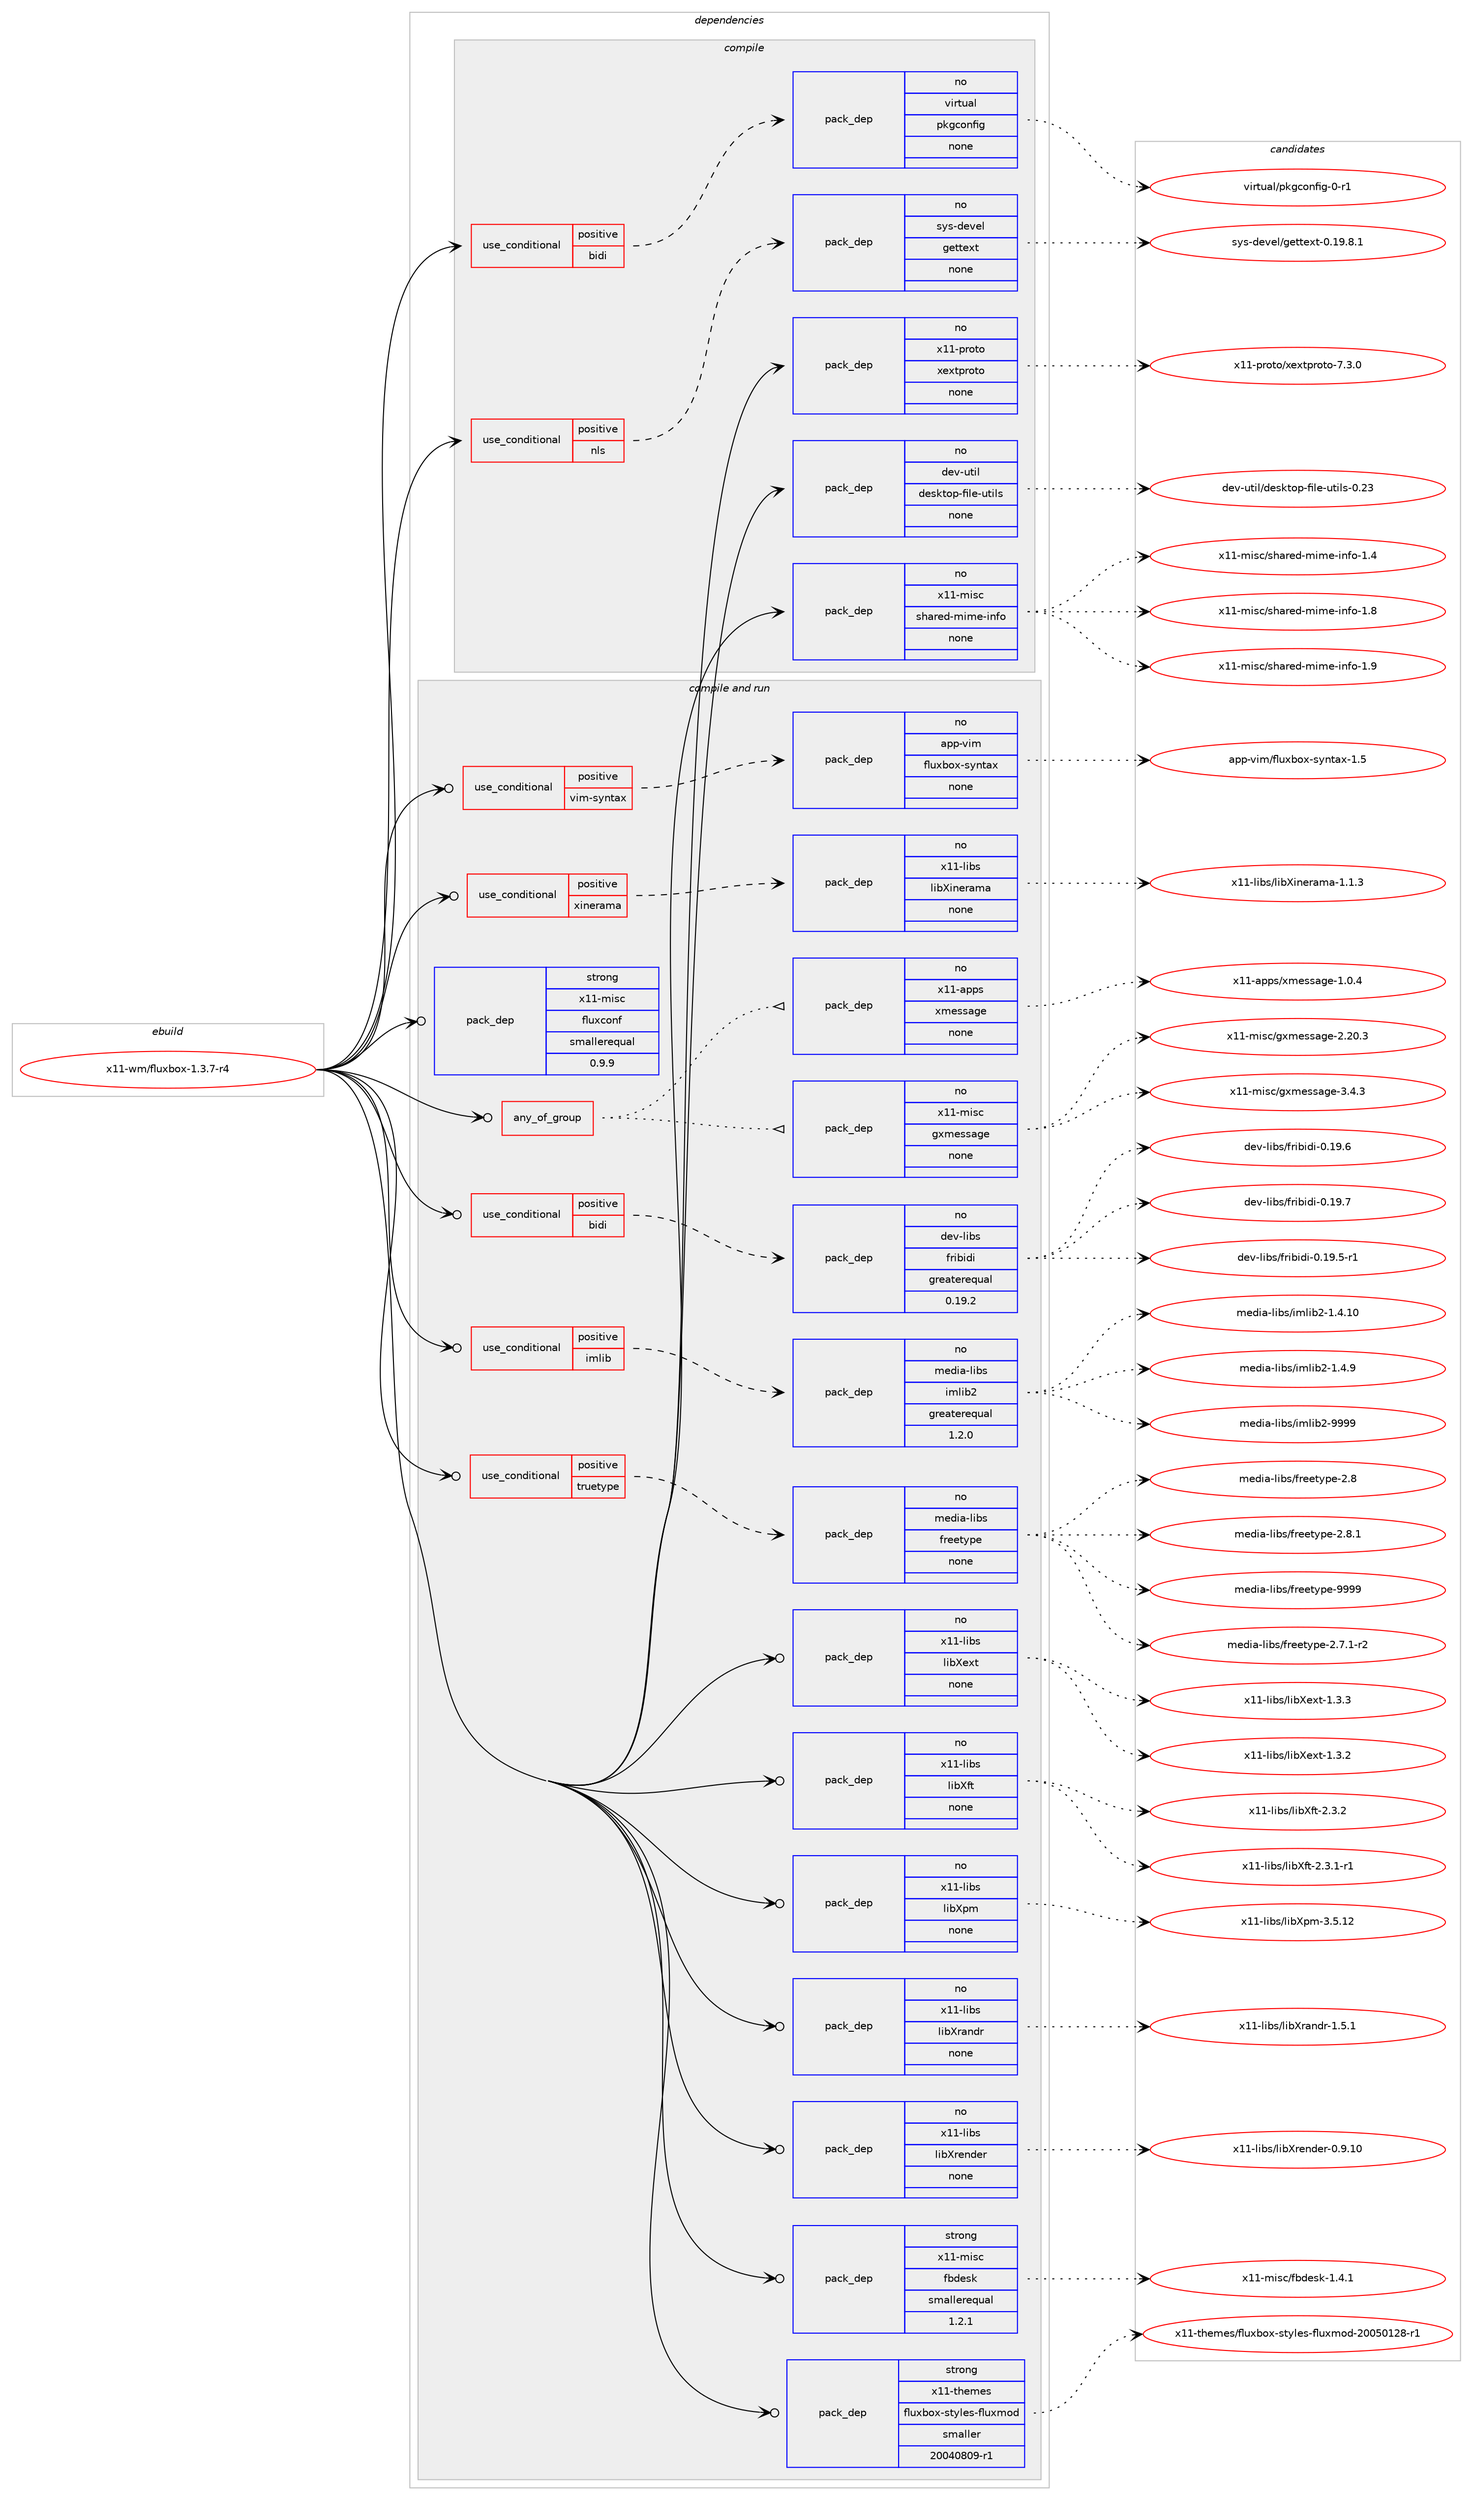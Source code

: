 digraph prolog {

# *************
# Graph options
# *************

newrank=true;
concentrate=true;
compound=true;
graph [rankdir=LR,fontname=Helvetica,fontsize=10,ranksep=1.5];#, ranksep=2.5, nodesep=0.2];
edge  [arrowhead=vee];
node  [fontname=Helvetica,fontsize=10];

# **********
# The ebuild
# **********

subgraph cluster_leftcol {
color=gray;
rank=same;
label=<<i>ebuild</i>>;
id [label="x11-wm/fluxbox-1.3.7-r4", color=red, width=4, href="../x11-wm/fluxbox-1.3.7-r4.svg"];
}

# ****************
# The dependencies
# ****************

subgraph cluster_midcol {
color=gray;
label=<<i>dependencies</i>>;
subgraph cluster_compile {
fillcolor="#eeeeee";
style=filled;
label=<<i>compile</i>>;
subgraph cond124059 {
dependency531822 [label=<<TABLE BORDER="0" CELLBORDER="1" CELLSPACING="0" CELLPADDING="4"><TR><TD ROWSPAN="3" CELLPADDING="10">use_conditional</TD></TR><TR><TD>positive</TD></TR><TR><TD>bidi</TD></TR></TABLE>>, shape=none, color=red];
subgraph pack397647 {
dependency531823 [label=<<TABLE BORDER="0" CELLBORDER="1" CELLSPACING="0" CELLPADDING="4" WIDTH="220"><TR><TD ROWSPAN="6" CELLPADDING="30">pack_dep</TD></TR><TR><TD WIDTH="110">no</TD></TR><TR><TD>virtual</TD></TR><TR><TD>pkgconfig</TD></TR><TR><TD>none</TD></TR><TR><TD></TD></TR></TABLE>>, shape=none, color=blue];
}
dependency531822:e -> dependency531823:w [weight=20,style="dashed",arrowhead="vee"];
}
id:e -> dependency531822:w [weight=20,style="solid",arrowhead="vee"];
subgraph cond124060 {
dependency531824 [label=<<TABLE BORDER="0" CELLBORDER="1" CELLSPACING="0" CELLPADDING="4"><TR><TD ROWSPAN="3" CELLPADDING="10">use_conditional</TD></TR><TR><TD>positive</TD></TR><TR><TD>nls</TD></TR></TABLE>>, shape=none, color=red];
subgraph pack397648 {
dependency531825 [label=<<TABLE BORDER="0" CELLBORDER="1" CELLSPACING="0" CELLPADDING="4" WIDTH="220"><TR><TD ROWSPAN="6" CELLPADDING="30">pack_dep</TD></TR><TR><TD WIDTH="110">no</TD></TR><TR><TD>sys-devel</TD></TR><TR><TD>gettext</TD></TR><TR><TD>none</TD></TR><TR><TD></TD></TR></TABLE>>, shape=none, color=blue];
}
dependency531824:e -> dependency531825:w [weight=20,style="dashed",arrowhead="vee"];
}
id:e -> dependency531824:w [weight=20,style="solid",arrowhead="vee"];
subgraph pack397649 {
dependency531826 [label=<<TABLE BORDER="0" CELLBORDER="1" CELLSPACING="0" CELLPADDING="4" WIDTH="220"><TR><TD ROWSPAN="6" CELLPADDING="30">pack_dep</TD></TR><TR><TD WIDTH="110">no</TD></TR><TR><TD>dev-util</TD></TR><TR><TD>desktop-file-utils</TD></TR><TR><TD>none</TD></TR><TR><TD></TD></TR></TABLE>>, shape=none, color=blue];
}
id:e -> dependency531826:w [weight=20,style="solid",arrowhead="vee"];
subgraph pack397650 {
dependency531827 [label=<<TABLE BORDER="0" CELLBORDER="1" CELLSPACING="0" CELLPADDING="4" WIDTH="220"><TR><TD ROWSPAN="6" CELLPADDING="30">pack_dep</TD></TR><TR><TD WIDTH="110">no</TD></TR><TR><TD>x11-misc</TD></TR><TR><TD>shared-mime-info</TD></TR><TR><TD>none</TD></TR><TR><TD></TD></TR></TABLE>>, shape=none, color=blue];
}
id:e -> dependency531827:w [weight=20,style="solid",arrowhead="vee"];
subgraph pack397651 {
dependency531828 [label=<<TABLE BORDER="0" CELLBORDER="1" CELLSPACING="0" CELLPADDING="4" WIDTH="220"><TR><TD ROWSPAN="6" CELLPADDING="30">pack_dep</TD></TR><TR><TD WIDTH="110">no</TD></TR><TR><TD>x11-proto</TD></TR><TR><TD>xextproto</TD></TR><TR><TD>none</TD></TR><TR><TD></TD></TR></TABLE>>, shape=none, color=blue];
}
id:e -> dependency531828:w [weight=20,style="solid",arrowhead="vee"];
}
subgraph cluster_compileandrun {
fillcolor="#eeeeee";
style=filled;
label=<<i>compile and run</i>>;
subgraph any9763 {
dependency531829 [label=<<TABLE BORDER="0" CELLBORDER="1" CELLSPACING="0" CELLPADDING="4"><TR><TD CELLPADDING="10">any_of_group</TD></TR></TABLE>>, shape=none, color=red];subgraph pack397652 {
dependency531830 [label=<<TABLE BORDER="0" CELLBORDER="1" CELLSPACING="0" CELLPADDING="4" WIDTH="220"><TR><TD ROWSPAN="6" CELLPADDING="30">pack_dep</TD></TR><TR><TD WIDTH="110">no</TD></TR><TR><TD>x11-misc</TD></TR><TR><TD>gxmessage</TD></TR><TR><TD>none</TD></TR><TR><TD></TD></TR></TABLE>>, shape=none, color=blue];
}
dependency531829:e -> dependency531830:w [weight=20,style="dotted",arrowhead="oinv"];
subgraph pack397653 {
dependency531831 [label=<<TABLE BORDER="0" CELLBORDER="1" CELLSPACING="0" CELLPADDING="4" WIDTH="220"><TR><TD ROWSPAN="6" CELLPADDING="30">pack_dep</TD></TR><TR><TD WIDTH="110">no</TD></TR><TR><TD>x11-apps</TD></TR><TR><TD>xmessage</TD></TR><TR><TD>none</TD></TR><TR><TD></TD></TR></TABLE>>, shape=none, color=blue];
}
dependency531829:e -> dependency531831:w [weight=20,style="dotted",arrowhead="oinv"];
}
id:e -> dependency531829:w [weight=20,style="solid",arrowhead="odotvee"];
subgraph cond124061 {
dependency531832 [label=<<TABLE BORDER="0" CELLBORDER="1" CELLSPACING="0" CELLPADDING="4"><TR><TD ROWSPAN="3" CELLPADDING="10">use_conditional</TD></TR><TR><TD>positive</TD></TR><TR><TD>bidi</TD></TR></TABLE>>, shape=none, color=red];
subgraph pack397654 {
dependency531833 [label=<<TABLE BORDER="0" CELLBORDER="1" CELLSPACING="0" CELLPADDING="4" WIDTH="220"><TR><TD ROWSPAN="6" CELLPADDING="30">pack_dep</TD></TR><TR><TD WIDTH="110">no</TD></TR><TR><TD>dev-libs</TD></TR><TR><TD>fribidi</TD></TR><TR><TD>greaterequal</TD></TR><TR><TD>0.19.2</TD></TR></TABLE>>, shape=none, color=blue];
}
dependency531832:e -> dependency531833:w [weight=20,style="dashed",arrowhead="vee"];
}
id:e -> dependency531832:w [weight=20,style="solid",arrowhead="odotvee"];
subgraph cond124062 {
dependency531834 [label=<<TABLE BORDER="0" CELLBORDER="1" CELLSPACING="0" CELLPADDING="4"><TR><TD ROWSPAN="3" CELLPADDING="10">use_conditional</TD></TR><TR><TD>positive</TD></TR><TR><TD>imlib</TD></TR></TABLE>>, shape=none, color=red];
subgraph pack397655 {
dependency531835 [label=<<TABLE BORDER="0" CELLBORDER="1" CELLSPACING="0" CELLPADDING="4" WIDTH="220"><TR><TD ROWSPAN="6" CELLPADDING="30">pack_dep</TD></TR><TR><TD WIDTH="110">no</TD></TR><TR><TD>media-libs</TD></TR><TR><TD>imlib2</TD></TR><TR><TD>greaterequal</TD></TR><TR><TD>1.2.0</TD></TR></TABLE>>, shape=none, color=blue];
}
dependency531834:e -> dependency531835:w [weight=20,style="dashed",arrowhead="vee"];
}
id:e -> dependency531834:w [weight=20,style="solid",arrowhead="odotvee"];
subgraph cond124063 {
dependency531836 [label=<<TABLE BORDER="0" CELLBORDER="1" CELLSPACING="0" CELLPADDING="4"><TR><TD ROWSPAN="3" CELLPADDING="10">use_conditional</TD></TR><TR><TD>positive</TD></TR><TR><TD>truetype</TD></TR></TABLE>>, shape=none, color=red];
subgraph pack397656 {
dependency531837 [label=<<TABLE BORDER="0" CELLBORDER="1" CELLSPACING="0" CELLPADDING="4" WIDTH="220"><TR><TD ROWSPAN="6" CELLPADDING="30">pack_dep</TD></TR><TR><TD WIDTH="110">no</TD></TR><TR><TD>media-libs</TD></TR><TR><TD>freetype</TD></TR><TR><TD>none</TD></TR><TR><TD></TD></TR></TABLE>>, shape=none, color=blue];
}
dependency531836:e -> dependency531837:w [weight=20,style="dashed",arrowhead="vee"];
}
id:e -> dependency531836:w [weight=20,style="solid",arrowhead="odotvee"];
subgraph cond124064 {
dependency531838 [label=<<TABLE BORDER="0" CELLBORDER="1" CELLSPACING="0" CELLPADDING="4"><TR><TD ROWSPAN="3" CELLPADDING="10">use_conditional</TD></TR><TR><TD>positive</TD></TR><TR><TD>vim-syntax</TD></TR></TABLE>>, shape=none, color=red];
subgraph pack397657 {
dependency531839 [label=<<TABLE BORDER="0" CELLBORDER="1" CELLSPACING="0" CELLPADDING="4" WIDTH="220"><TR><TD ROWSPAN="6" CELLPADDING="30">pack_dep</TD></TR><TR><TD WIDTH="110">no</TD></TR><TR><TD>app-vim</TD></TR><TR><TD>fluxbox-syntax</TD></TR><TR><TD>none</TD></TR><TR><TD></TD></TR></TABLE>>, shape=none, color=blue];
}
dependency531838:e -> dependency531839:w [weight=20,style="dashed",arrowhead="vee"];
}
id:e -> dependency531838:w [weight=20,style="solid",arrowhead="odotvee"];
subgraph cond124065 {
dependency531840 [label=<<TABLE BORDER="0" CELLBORDER="1" CELLSPACING="0" CELLPADDING="4"><TR><TD ROWSPAN="3" CELLPADDING="10">use_conditional</TD></TR><TR><TD>positive</TD></TR><TR><TD>xinerama</TD></TR></TABLE>>, shape=none, color=red];
subgraph pack397658 {
dependency531841 [label=<<TABLE BORDER="0" CELLBORDER="1" CELLSPACING="0" CELLPADDING="4" WIDTH="220"><TR><TD ROWSPAN="6" CELLPADDING="30">pack_dep</TD></TR><TR><TD WIDTH="110">no</TD></TR><TR><TD>x11-libs</TD></TR><TR><TD>libXinerama</TD></TR><TR><TD>none</TD></TR><TR><TD></TD></TR></TABLE>>, shape=none, color=blue];
}
dependency531840:e -> dependency531841:w [weight=20,style="dashed",arrowhead="vee"];
}
id:e -> dependency531840:w [weight=20,style="solid",arrowhead="odotvee"];
subgraph pack397659 {
dependency531842 [label=<<TABLE BORDER="0" CELLBORDER="1" CELLSPACING="0" CELLPADDING="4" WIDTH="220"><TR><TD ROWSPAN="6" CELLPADDING="30">pack_dep</TD></TR><TR><TD WIDTH="110">no</TD></TR><TR><TD>x11-libs</TD></TR><TR><TD>libXext</TD></TR><TR><TD>none</TD></TR><TR><TD></TD></TR></TABLE>>, shape=none, color=blue];
}
id:e -> dependency531842:w [weight=20,style="solid",arrowhead="odotvee"];
subgraph pack397660 {
dependency531843 [label=<<TABLE BORDER="0" CELLBORDER="1" CELLSPACING="0" CELLPADDING="4" WIDTH="220"><TR><TD ROWSPAN="6" CELLPADDING="30">pack_dep</TD></TR><TR><TD WIDTH="110">no</TD></TR><TR><TD>x11-libs</TD></TR><TR><TD>libXft</TD></TR><TR><TD>none</TD></TR><TR><TD></TD></TR></TABLE>>, shape=none, color=blue];
}
id:e -> dependency531843:w [weight=20,style="solid",arrowhead="odotvee"];
subgraph pack397661 {
dependency531844 [label=<<TABLE BORDER="0" CELLBORDER="1" CELLSPACING="0" CELLPADDING="4" WIDTH="220"><TR><TD ROWSPAN="6" CELLPADDING="30">pack_dep</TD></TR><TR><TD WIDTH="110">no</TD></TR><TR><TD>x11-libs</TD></TR><TR><TD>libXpm</TD></TR><TR><TD>none</TD></TR><TR><TD></TD></TR></TABLE>>, shape=none, color=blue];
}
id:e -> dependency531844:w [weight=20,style="solid",arrowhead="odotvee"];
subgraph pack397662 {
dependency531845 [label=<<TABLE BORDER="0" CELLBORDER="1" CELLSPACING="0" CELLPADDING="4" WIDTH="220"><TR><TD ROWSPAN="6" CELLPADDING="30">pack_dep</TD></TR><TR><TD WIDTH="110">no</TD></TR><TR><TD>x11-libs</TD></TR><TR><TD>libXrandr</TD></TR><TR><TD>none</TD></TR><TR><TD></TD></TR></TABLE>>, shape=none, color=blue];
}
id:e -> dependency531845:w [weight=20,style="solid",arrowhead="odotvee"];
subgraph pack397663 {
dependency531846 [label=<<TABLE BORDER="0" CELLBORDER="1" CELLSPACING="0" CELLPADDING="4" WIDTH="220"><TR><TD ROWSPAN="6" CELLPADDING="30">pack_dep</TD></TR><TR><TD WIDTH="110">no</TD></TR><TR><TD>x11-libs</TD></TR><TR><TD>libXrender</TD></TR><TR><TD>none</TD></TR><TR><TD></TD></TR></TABLE>>, shape=none, color=blue];
}
id:e -> dependency531846:w [weight=20,style="solid",arrowhead="odotvee"];
subgraph pack397664 {
dependency531847 [label=<<TABLE BORDER="0" CELLBORDER="1" CELLSPACING="0" CELLPADDING="4" WIDTH="220"><TR><TD ROWSPAN="6" CELLPADDING="30">pack_dep</TD></TR><TR><TD WIDTH="110">strong</TD></TR><TR><TD>x11-misc</TD></TR><TR><TD>fbdesk</TD></TR><TR><TD>smallerequal</TD></TR><TR><TD>1.2.1</TD></TR></TABLE>>, shape=none, color=blue];
}
id:e -> dependency531847:w [weight=20,style="solid",arrowhead="odotvee"];
subgraph pack397665 {
dependency531848 [label=<<TABLE BORDER="0" CELLBORDER="1" CELLSPACING="0" CELLPADDING="4" WIDTH="220"><TR><TD ROWSPAN="6" CELLPADDING="30">pack_dep</TD></TR><TR><TD WIDTH="110">strong</TD></TR><TR><TD>x11-misc</TD></TR><TR><TD>fluxconf</TD></TR><TR><TD>smallerequal</TD></TR><TR><TD>0.9.9</TD></TR></TABLE>>, shape=none, color=blue];
}
id:e -> dependency531848:w [weight=20,style="solid",arrowhead="odotvee"];
subgraph pack397666 {
dependency531849 [label=<<TABLE BORDER="0" CELLBORDER="1" CELLSPACING="0" CELLPADDING="4" WIDTH="220"><TR><TD ROWSPAN="6" CELLPADDING="30">pack_dep</TD></TR><TR><TD WIDTH="110">strong</TD></TR><TR><TD>x11-themes</TD></TR><TR><TD>fluxbox-styles-fluxmod</TD></TR><TR><TD>smaller</TD></TR><TR><TD>20040809-r1</TD></TR></TABLE>>, shape=none, color=blue];
}
id:e -> dependency531849:w [weight=20,style="solid",arrowhead="odotvee"];
}
subgraph cluster_run {
fillcolor="#eeeeee";
style=filled;
label=<<i>run</i>>;
}
}

# **************
# The candidates
# **************

subgraph cluster_choices {
rank=same;
color=gray;
label=<<i>candidates</i>>;

subgraph choice397647 {
color=black;
nodesep=1;
choice11810511411611797108471121071039911111010210510345484511449 [label="virtual/pkgconfig-0-r1", color=red, width=4,href="../virtual/pkgconfig-0-r1.svg"];
dependency531823:e -> choice11810511411611797108471121071039911111010210510345484511449:w [style=dotted,weight="100"];
}
subgraph choice397648 {
color=black;
nodesep=1;
choice1151211154510010111810110847103101116116101120116454846495746564649 [label="sys-devel/gettext-0.19.8.1", color=red, width=4,href="../sys-devel/gettext-0.19.8.1.svg"];
dependency531825:e -> choice1151211154510010111810110847103101116116101120116454846495746564649:w [style=dotted,weight="100"];
}
subgraph choice397649 {
color=black;
nodesep=1;
choice100101118451171161051084710010111510711611111245102105108101451171161051081154548465051 [label="dev-util/desktop-file-utils-0.23", color=red, width=4,href="../dev-util/desktop-file-utils-0.23.svg"];
dependency531826:e -> choice100101118451171161051084710010111510711611111245102105108101451171161051081154548465051:w [style=dotted,weight="100"];
}
subgraph choice397650 {
color=black;
nodesep=1;
choice120494945109105115994711510497114101100451091051091014510511010211145494652 [label="x11-misc/shared-mime-info-1.4", color=red, width=4,href="../x11-misc/shared-mime-info-1.4.svg"];
choice120494945109105115994711510497114101100451091051091014510511010211145494656 [label="x11-misc/shared-mime-info-1.8", color=red, width=4,href="../x11-misc/shared-mime-info-1.8.svg"];
choice120494945109105115994711510497114101100451091051091014510511010211145494657 [label="x11-misc/shared-mime-info-1.9", color=red, width=4,href="../x11-misc/shared-mime-info-1.9.svg"];
dependency531827:e -> choice120494945109105115994711510497114101100451091051091014510511010211145494652:w [style=dotted,weight="100"];
dependency531827:e -> choice120494945109105115994711510497114101100451091051091014510511010211145494656:w [style=dotted,weight="100"];
dependency531827:e -> choice120494945109105115994711510497114101100451091051091014510511010211145494657:w [style=dotted,weight="100"];
}
subgraph choice397651 {
color=black;
nodesep=1;
choice12049494511211411111611147120101120116112114111116111455546514648 [label="x11-proto/xextproto-7.3.0", color=red, width=4,href="../x11-proto/xextproto-7.3.0.svg"];
dependency531828:e -> choice12049494511211411111611147120101120116112114111116111455546514648:w [style=dotted,weight="100"];
}
subgraph choice397652 {
color=black;
nodesep=1;
choice12049494510910511599471031201091011151159710310145504650484651 [label="x11-misc/gxmessage-2.20.3", color=red, width=4,href="../x11-misc/gxmessage-2.20.3.svg"];
choice120494945109105115994710312010910111511597103101455146524651 [label="x11-misc/gxmessage-3.4.3", color=red, width=4,href="../x11-misc/gxmessage-3.4.3.svg"];
dependency531830:e -> choice12049494510910511599471031201091011151159710310145504650484651:w [style=dotted,weight="100"];
dependency531830:e -> choice120494945109105115994710312010910111511597103101455146524651:w [style=dotted,weight="100"];
}
subgraph choice397653 {
color=black;
nodesep=1;
choice120494945971121121154712010910111511597103101454946484652 [label="x11-apps/xmessage-1.0.4", color=red, width=4,href="../x11-apps/xmessage-1.0.4.svg"];
dependency531831:e -> choice120494945971121121154712010910111511597103101454946484652:w [style=dotted,weight="100"];
}
subgraph choice397654 {
color=black;
nodesep=1;
choice10010111845108105981154710211410598105100105454846495746534511449 [label="dev-libs/fribidi-0.19.5-r1", color=red, width=4,href="../dev-libs/fribidi-0.19.5-r1.svg"];
choice1001011184510810598115471021141059810510010545484649574654 [label="dev-libs/fribidi-0.19.6", color=red, width=4,href="../dev-libs/fribidi-0.19.6.svg"];
choice1001011184510810598115471021141059810510010545484649574655 [label="dev-libs/fribidi-0.19.7", color=red, width=4,href="../dev-libs/fribidi-0.19.7.svg"];
dependency531833:e -> choice10010111845108105981154710211410598105100105454846495746534511449:w [style=dotted,weight="100"];
dependency531833:e -> choice1001011184510810598115471021141059810510010545484649574654:w [style=dotted,weight="100"];
dependency531833:e -> choice1001011184510810598115471021141059810510010545484649574655:w [style=dotted,weight="100"];
}
subgraph choice397655 {
color=black;
nodesep=1;
choice10910110010597451081059811547105109108105985045494652464948 [label="media-libs/imlib2-1.4.10", color=red, width=4,href="../media-libs/imlib2-1.4.10.svg"];
choice109101100105974510810598115471051091081059850454946524657 [label="media-libs/imlib2-1.4.9", color=red, width=4,href="../media-libs/imlib2-1.4.9.svg"];
choice1091011001059745108105981154710510910810598504557575757 [label="media-libs/imlib2-9999", color=red, width=4,href="../media-libs/imlib2-9999.svg"];
dependency531835:e -> choice10910110010597451081059811547105109108105985045494652464948:w [style=dotted,weight="100"];
dependency531835:e -> choice109101100105974510810598115471051091081059850454946524657:w [style=dotted,weight="100"];
dependency531835:e -> choice1091011001059745108105981154710510910810598504557575757:w [style=dotted,weight="100"];
}
subgraph choice397656 {
color=black;
nodesep=1;
choice109101100105974510810598115471021141011011161211121014550465546494511450 [label="media-libs/freetype-2.7.1-r2", color=red, width=4,href="../media-libs/freetype-2.7.1-r2.svg"];
choice1091011001059745108105981154710211410110111612111210145504656 [label="media-libs/freetype-2.8", color=red, width=4,href="../media-libs/freetype-2.8.svg"];
choice10910110010597451081059811547102114101101116121112101455046564649 [label="media-libs/freetype-2.8.1", color=red, width=4,href="../media-libs/freetype-2.8.1.svg"];
choice109101100105974510810598115471021141011011161211121014557575757 [label="media-libs/freetype-9999", color=red, width=4,href="../media-libs/freetype-9999.svg"];
dependency531837:e -> choice109101100105974510810598115471021141011011161211121014550465546494511450:w [style=dotted,weight="100"];
dependency531837:e -> choice1091011001059745108105981154710211410110111612111210145504656:w [style=dotted,weight="100"];
dependency531837:e -> choice10910110010597451081059811547102114101101116121112101455046564649:w [style=dotted,weight="100"];
dependency531837:e -> choice109101100105974510810598115471021141011011161211121014557575757:w [style=dotted,weight="100"];
}
subgraph choice397657 {
color=black;
nodesep=1;
choice97112112451181051094710210811712098111120451151211101169712045494653 [label="app-vim/fluxbox-syntax-1.5", color=red, width=4,href="../app-vim/fluxbox-syntax-1.5.svg"];
dependency531839:e -> choice97112112451181051094710210811712098111120451151211101169712045494653:w [style=dotted,weight="100"];
}
subgraph choice397658 {
color=black;
nodesep=1;
choice120494945108105981154710810598881051101011149710997454946494651 [label="x11-libs/libXinerama-1.1.3", color=red, width=4,href="../x11-libs/libXinerama-1.1.3.svg"];
dependency531841:e -> choice120494945108105981154710810598881051101011149710997454946494651:w [style=dotted,weight="100"];
}
subgraph choice397659 {
color=black;
nodesep=1;
choice12049494510810598115471081059888101120116454946514650 [label="x11-libs/libXext-1.3.2", color=red, width=4,href="../x11-libs/libXext-1.3.2.svg"];
choice12049494510810598115471081059888101120116454946514651 [label="x11-libs/libXext-1.3.3", color=red, width=4,href="../x11-libs/libXext-1.3.3.svg"];
dependency531842:e -> choice12049494510810598115471081059888101120116454946514650:w [style=dotted,weight="100"];
dependency531842:e -> choice12049494510810598115471081059888101120116454946514651:w [style=dotted,weight="100"];
}
subgraph choice397660 {
color=black;
nodesep=1;
choice120494945108105981154710810598881021164550465146494511449 [label="x11-libs/libXft-2.3.1-r1", color=red, width=4,href="../x11-libs/libXft-2.3.1-r1.svg"];
choice12049494510810598115471081059888102116455046514650 [label="x11-libs/libXft-2.3.2", color=red, width=4,href="../x11-libs/libXft-2.3.2.svg"];
dependency531843:e -> choice120494945108105981154710810598881021164550465146494511449:w [style=dotted,weight="100"];
dependency531843:e -> choice12049494510810598115471081059888102116455046514650:w [style=dotted,weight="100"];
}
subgraph choice397661 {
color=black;
nodesep=1;
choice1204949451081059811547108105988811210945514653464950 [label="x11-libs/libXpm-3.5.12", color=red, width=4,href="../x11-libs/libXpm-3.5.12.svg"];
dependency531844:e -> choice1204949451081059811547108105988811210945514653464950:w [style=dotted,weight="100"];
}
subgraph choice397662 {
color=black;
nodesep=1;
choice1204949451081059811547108105988811497110100114454946534649 [label="x11-libs/libXrandr-1.5.1", color=red, width=4,href="../x11-libs/libXrandr-1.5.1.svg"];
dependency531845:e -> choice1204949451081059811547108105988811497110100114454946534649:w [style=dotted,weight="100"];
}
subgraph choice397663 {
color=black;
nodesep=1;
choice1204949451081059811547108105988811410111010010111445484657464948 [label="x11-libs/libXrender-0.9.10", color=red, width=4,href="../x11-libs/libXrender-0.9.10.svg"];
dependency531846:e -> choice1204949451081059811547108105988811410111010010111445484657464948:w [style=dotted,weight="100"];
}
subgraph choice397664 {
color=black;
nodesep=1;
choice120494945109105115994710298100101115107454946524649 [label="x11-misc/fbdesk-1.4.1", color=red, width=4,href="../x11-misc/fbdesk-1.4.1.svg"];
dependency531847:e -> choice120494945109105115994710298100101115107454946524649:w [style=dotted,weight="100"];
}
subgraph choice397665 {
color=black;
nodesep=1;
}
subgraph choice397666 {
color=black;
nodesep=1;
choice120494945116104101109101115471021081171209811112045115116121108101115451021081171201091111004550484853484950564511449 [label="x11-themes/fluxbox-styles-fluxmod-20050128-r1", color=red, width=4,href="../x11-themes/fluxbox-styles-fluxmod-20050128-r1.svg"];
dependency531849:e -> choice120494945116104101109101115471021081171209811112045115116121108101115451021081171201091111004550484853484950564511449:w [style=dotted,weight="100"];
}
}

}

